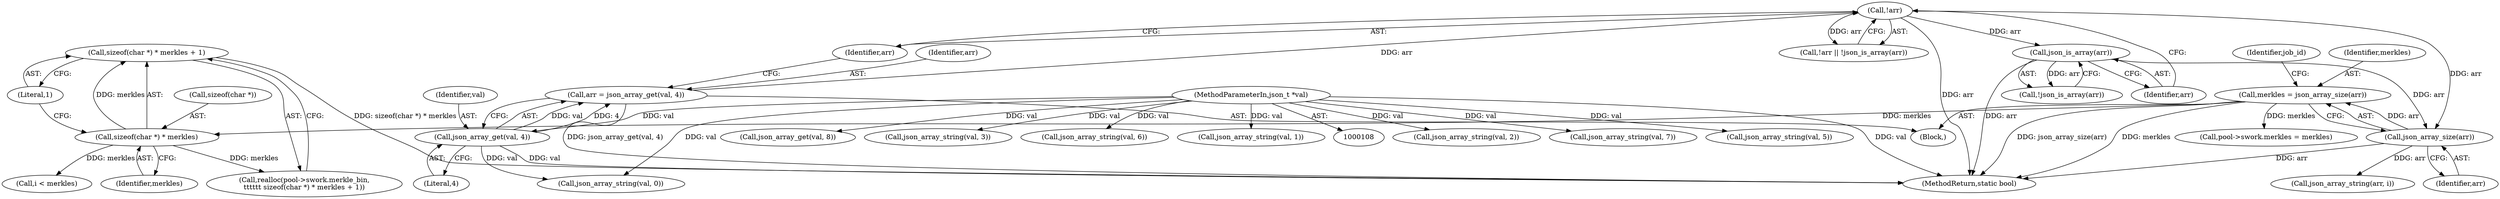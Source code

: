 digraph "0_sgminer_910c36089940e81fb85c65b8e63dcd2fac71470c@API" {
"1000397" [label="(Call,sizeof(char *) * merkles + 1)"];
"1000398" [label="(Call,sizeof(char *) * merkles)"];
"1000146" [label="(Call,merkles = json_array_size(arr))"];
"1000148" [label="(Call,json_array_size(arr))"];
"1000140" [label="(Call,!arr)"];
"1000133" [label="(Call,arr = json_array_get(val, 4))"];
"1000135" [label="(Call,json_array_get(val, 4))"];
"1000110" [label="(MethodParameterIn,json_t *val)"];
"1000143" [label="(Call,json_is_array(arr))"];
"1000140" [label="(Call,!arr)"];
"1000768" [label="(MethodReturn,static bool)"];
"1000162" [label="(Call,json_array_string(val, 2))"];
"1000182" [label="(Call,json_array_string(val, 7))"];
"1000151" [label="(Identifier,job_id)"];
"1000402" [label="(Literal,1)"];
"1000148" [label="(Call,json_array_size(arr))"];
"1000139" [label="(Call,!arr || !json_is_array(arr))"];
"1000172" [label="(Call,json_array_string(val, 5))"];
"1000407" [label="(Call,i < merkles)"];
"1000143" [label="(Call,json_is_array(arr))"];
"1000401" [label="(Identifier,merkles)"];
"1000398" [label="(Call,sizeof(char *) * merkles)"];
"1000149" [label="(Identifier,arr)"];
"1000152" [label="(Call,json_array_string(val, 0))"];
"1000456" [label="(Call,pool->swork.merkles = merkles)"];
"1000416" [label="(Call,json_array_string(arr, i))"];
"1000188" [label="(Call,json_array_get(val, 8))"];
"1000397" [label="(Call,sizeof(char *) * merkles + 1)"];
"1000134" [label="(Identifier,arr)"];
"1000135" [label="(Call,json_array_get(val, 4))"];
"1000141" [label="(Identifier,arr)"];
"1000136" [label="(Identifier,val)"];
"1000137" [label="(Literal,4)"];
"1000167" [label="(Call,json_array_string(val, 3))"];
"1000391" [label="(Call,realloc(pool->swork.merkle_bin,\n\t\t\t\t\t\t sizeof(char *) * merkles + 1))"];
"1000177" [label="(Call,json_array_string(val, 6))"];
"1000157" [label="(Call,json_array_string(val, 1))"];
"1000142" [label="(Call,!json_is_array(arr))"];
"1000133" [label="(Call,arr = json_array_get(val, 4))"];
"1000111" [label="(Block,)"];
"1000110" [label="(MethodParameterIn,json_t *val)"];
"1000144" [label="(Identifier,arr)"];
"1000146" [label="(Call,merkles = json_array_size(arr))"];
"1000399" [label="(Call,sizeof(char *))"];
"1000147" [label="(Identifier,merkles)"];
"1000397" -> "1000391"  [label="AST: "];
"1000397" -> "1000402"  [label="CFG: "];
"1000398" -> "1000397"  [label="AST: "];
"1000402" -> "1000397"  [label="AST: "];
"1000391" -> "1000397"  [label="CFG: "];
"1000397" -> "1000768"  [label="DDG: sizeof(char *) * merkles"];
"1000398" -> "1000397"  [label="DDG: merkles"];
"1000398" -> "1000401"  [label="CFG: "];
"1000399" -> "1000398"  [label="AST: "];
"1000401" -> "1000398"  [label="AST: "];
"1000402" -> "1000398"  [label="CFG: "];
"1000398" -> "1000391"  [label="DDG: merkles"];
"1000146" -> "1000398"  [label="DDG: merkles"];
"1000398" -> "1000407"  [label="DDG: merkles"];
"1000146" -> "1000111"  [label="AST: "];
"1000146" -> "1000148"  [label="CFG: "];
"1000147" -> "1000146"  [label="AST: "];
"1000148" -> "1000146"  [label="AST: "];
"1000151" -> "1000146"  [label="CFG: "];
"1000146" -> "1000768"  [label="DDG: json_array_size(arr)"];
"1000146" -> "1000768"  [label="DDG: merkles"];
"1000148" -> "1000146"  [label="DDG: arr"];
"1000146" -> "1000456"  [label="DDG: merkles"];
"1000148" -> "1000149"  [label="CFG: "];
"1000149" -> "1000148"  [label="AST: "];
"1000148" -> "1000768"  [label="DDG: arr"];
"1000140" -> "1000148"  [label="DDG: arr"];
"1000143" -> "1000148"  [label="DDG: arr"];
"1000148" -> "1000416"  [label="DDG: arr"];
"1000140" -> "1000139"  [label="AST: "];
"1000140" -> "1000141"  [label="CFG: "];
"1000141" -> "1000140"  [label="AST: "];
"1000144" -> "1000140"  [label="CFG: "];
"1000139" -> "1000140"  [label="CFG: "];
"1000140" -> "1000768"  [label="DDG: arr"];
"1000140" -> "1000139"  [label="DDG: arr"];
"1000133" -> "1000140"  [label="DDG: arr"];
"1000140" -> "1000143"  [label="DDG: arr"];
"1000133" -> "1000111"  [label="AST: "];
"1000133" -> "1000135"  [label="CFG: "];
"1000134" -> "1000133"  [label="AST: "];
"1000135" -> "1000133"  [label="AST: "];
"1000141" -> "1000133"  [label="CFG: "];
"1000133" -> "1000768"  [label="DDG: json_array_get(val, 4)"];
"1000135" -> "1000133"  [label="DDG: val"];
"1000135" -> "1000133"  [label="DDG: 4"];
"1000135" -> "1000137"  [label="CFG: "];
"1000136" -> "1000135"  [label="AST: "];
"1000137" -> "1000135"  [label="AST: "];
"1000135" -> "1000768"  [label="DDG: val"];
"1000110" -> "1000135"  [label="DDG: val"];
"1000135" -> "1000152"  [label="DDG: val"];
"1000110" -> "1000108"  [label="AST: "];
"1000110" -> "1000768"  [label="DDG: val"];
"1000110" -> "1000152"  [label="DDG: val"];
"1000110" -> "1000157"  [label="DDG: val"];
"1000110" -> "1000162"  [label="DDG: val"];
"1000110" -> "1000167"  [label="DDG: val"];
"1000110" -> "1000172"  [label="DDG: val"];
"1000110" -> "1000177"  [label="DDG: val"];
"1000110" -> "1000182"  [label="DDG: val"];
"1000110" -> "1000188"  [label="DDG: val"];
"1000143" -> "1000142"  [label="AST: "];
"1000143" -> "1000144"  [label="CFG: "];
"1000144" -> "1000143"  [label="AST: "];
"1000142" -> "1000143"  [label="CFG: "];
"1000143" -> "1000768"  [label="DDG: arr"];
"1000143" -> "1000142"  [label="DDG: arr"];
}
